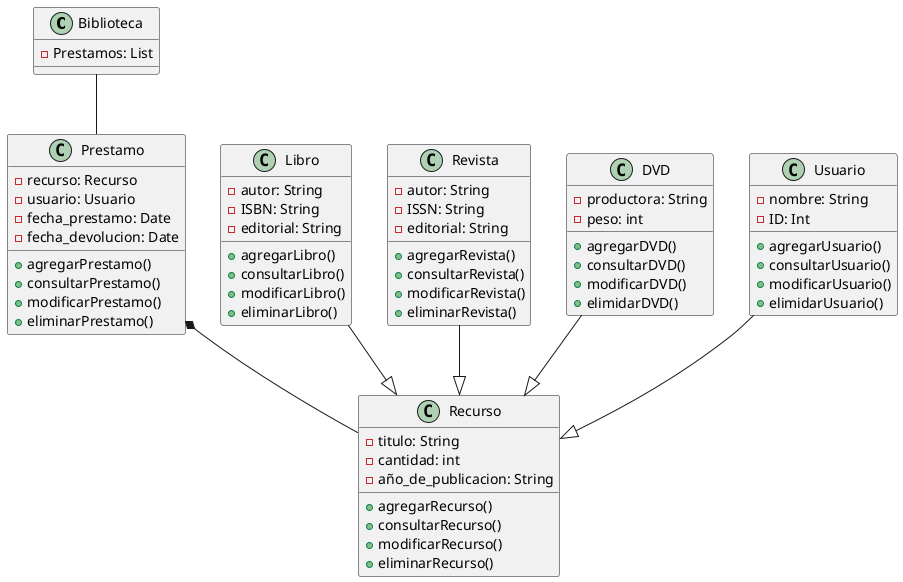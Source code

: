 @startuml
class Biblioteca {
  -Prestamos: List
}

class Libro {
  - autor: String
  - ISBN: String
  - editorial: String
  + agregarLibro()
  + consultarLibro()
  + modificarLibro()
  + eliminarLibro()
}

class Recurso {
  - titulo: String
  - cantidad: int
  - año_de_publicacion: String
  + agregarRecurso()
  + consultarRecurso()
  + modificarRecurso()
  + eliminarRecurso()
}

class Revista {
  - autor: String
  - ISSN: String
  - editorial: String
  + agregarRevista()
  + consultarRevista()
  + modificarRevista()
  + eliminarRevista()
}

class DVD {
  - productora: String
  - peso: int
  + agregarDVD()
  + consultarDVD()
  + modificarDVD()
  + elimidarDVD()
}

class Prestamo {
  - recurso: Recurso
  - usuario: Usuario
  - fecha_prestamo: Date
  - fecha_devolucion: Date
  + agregarPrestamo()
  + consultarPrestamo()
  + modificarPrestamo()
  + eliminarPrestamo()
}

class Usuario {
  - nombre: String
  - ID: Int
  + agregarUsuario()
  + consultarUsuario()
  + modificarUsuario()
  + elimidarUsuario()
}

Biblioteca -- Prestamo
Usuario --|> Recurso 
Libro --|> Recurso 
Revista --|> Recurso 
DVD --|> Recurso
Prestamo *-- Recurso

@enduml
